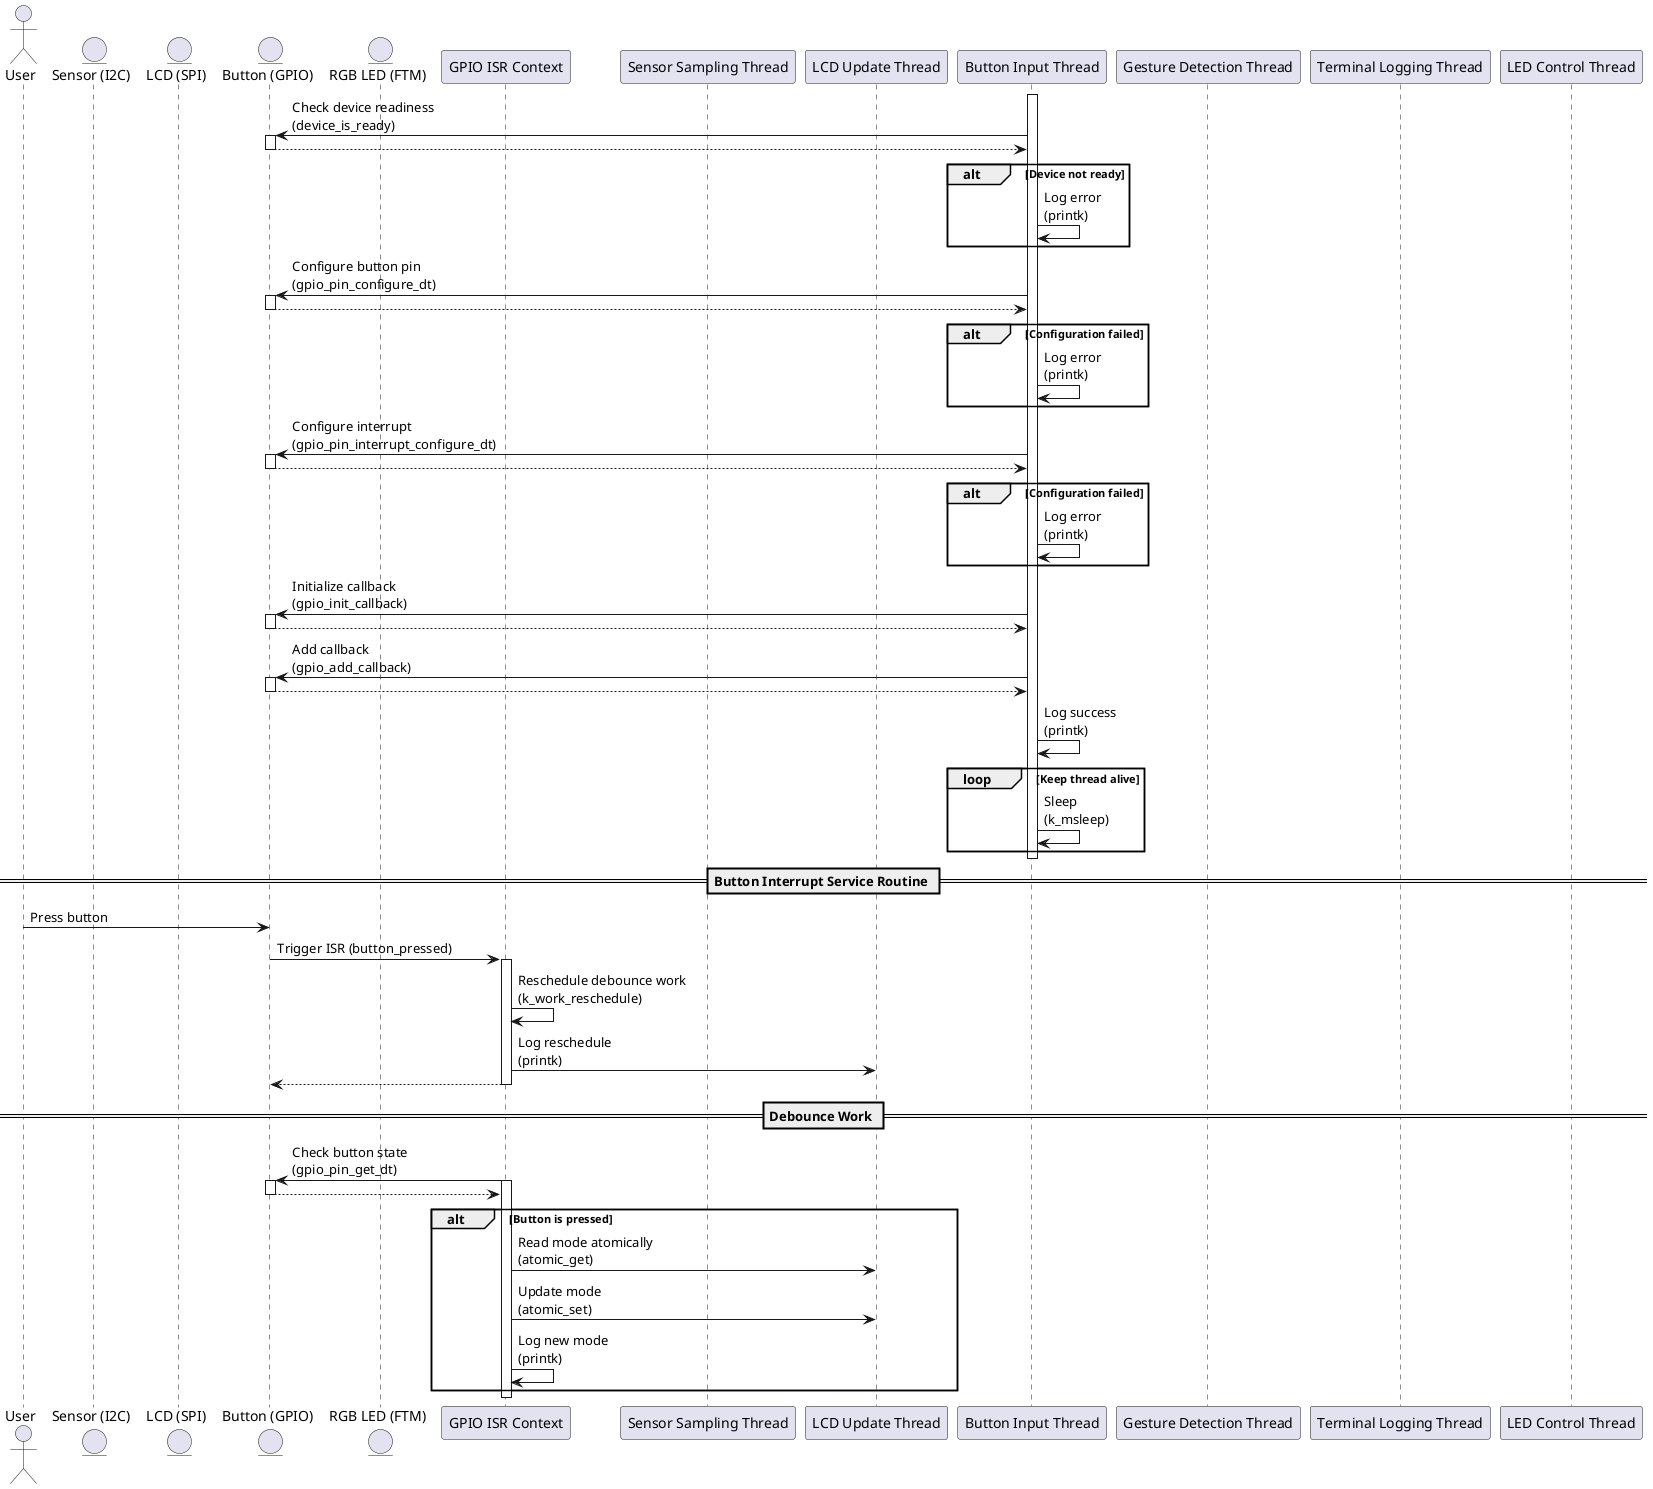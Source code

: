 @startuml
actor User as U
entity "Sensor (I2C)" as I2C
entity "LCD (SPI)" as LCD
entity "Button (GPIO)" as GPIO
entity "RGB LED (FTM)" as LED

participant "GPIO ISR Context" as ISR
participant "Sensor Sampling Thread" as SST
participant "LCD Update Thread" as LDT
participant "Button Input Thread" as BIT
participant "Gesture Detection Thread" as GDT
participant "Terminal Logging Thread" as TLT
participant "LED Control Thread" as LCT

activate BIT
BIT -> GPIO: Check device readiness\n(device_is_ready)
activate GPIO
return
deactivate GPIO

alt Device not ready
    BIT -> BIT: Log error\n(printk)
end

BIT -> GPIO: Configure button pin\n(gpio_pin_configure_dt)
activate GPIO
return
deactivate GPIO

alt Configuration failed
    BIT -> BIT: Log error\n(printk)
end

BIT -> GPIO: Configure interrupt\n(gpio_pin_interrupt_configure_dt)
activate GPIO
return
deactivate GPIO

alt Configuration failed
    BIT -> BIT: Log error\n(printk)
end

BIT -> GPIO: Initialize callback\n(gpio_init_callback)
activate GPIO
return
deactivate GPIO

BIT -> GPIO: Add callback\n(gpio_add_callback)
activate GPIO
return
deactivate GPIO

BIT -> BIT: Log success\n(printk)

loop Keep thread alive
    BIT -> BIT: Sleep\n(k_msleep)
end
deactivate BIT

== Button Interrupt Service Routine ==
U -> GPIO: Press button
GPIO -> ISR: Trigger ISR (button_pressed)
activate ISR

ISR -> ISR: Reschedule debounce work\n(k_work_reschedule)
ISR -> LDT: Log reschedule\n(printk)
return
deactivate ISR

== Debounce Work ==
ISR -> GPIO: Check button state\n(gpio_pin_get_dt)
activate ISR

activate GPIO
return
deactivate GPIO

alt Button is pressed
    ISR -> LDT: Read mode atomically\n(atomic_get)
    ISR -> LDT: Update mode\n(atomic_set)
    ISR -> ISR: Log new mode\n(printk)
end
deactivate ISR

@enduml
